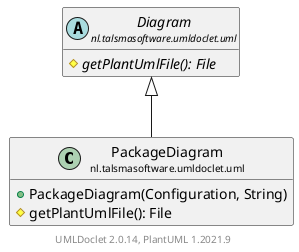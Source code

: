 @startuml
    set namespaceSeparator none
    hide empty fields
    hide empty methods

    class "<size:14>PackageDiagram\n<size:10>nl.talsmasoftware.umldoclet.uml" as nl.talsmasoftware.umldoclet.uml.PackageDiagram [[PackageDiagram.html]] {
        +PackageDiagram(Configuration, String)
        #getPlantUmlFile(): File
    }

    abstract class "<size:14>Diagram\n<size:10>nl.talsmasoftware.umldoclet.uml" as nl.talsmasoftware.umldoclet.uml.Diagram [[Diagram.html]] {
        {abstract} #getPlantUmlFile(): File
    }

    nl.talsmasoftware.umldoclet.uml.Diagram <|-- nl.talsmasoftware.umldoclet.uml.PackageDiagram

    center footer UMLDoclet 2.0.14, PlantUML 1.2021.9
@enduml
